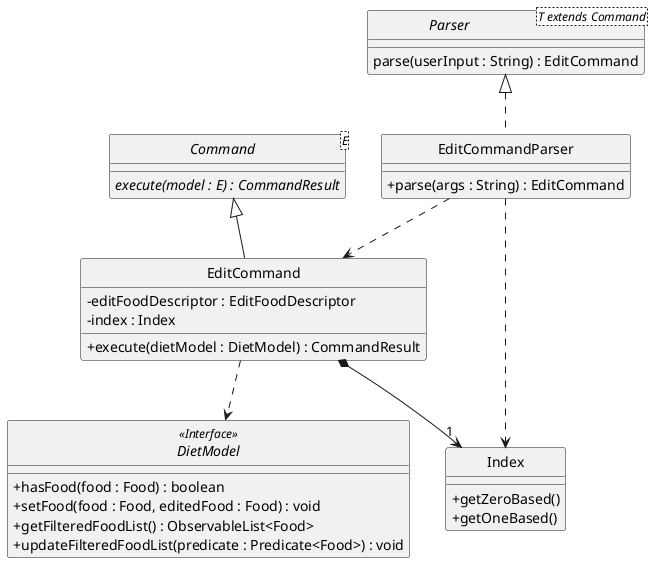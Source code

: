 @startuml
/' @author @akhilvuputuri'/
/' Got inspiration and adapted
from https://github.com/AY1920S2-CS2103T-W12-1/main/blob/master/docs/images/DeliveredClassDiagram.png '/

skinparam backgroundColor #ffffff
skinparam classAttributeIconSize 0
hide circle


class EditCommandParser implements Parser {
    /' Methods '/
    + parse(args : String) : EditCommand
}

interface Parser<T extends Command> {
    parse(userInput : String) : EditCommand
}

abstract class Command<E> {
    {abstract} execute(model : E) : CommandResult
}

class EditCommand extends Command {
    /' Fields '/
    - editFoodDescriptor : EditFoodDescriptor
    - index : Index

    /' Methods '/
    + execute(dietModel : DietModel) : CommandResult

}

interface DietModel <<Interface>> {
    + hasFood(food : Food) : boolean
    + setFood(food : Food, editedFood : Food) : void
    + getFilteredFoodList() : ObservableList<Food>
    + updateFilteredFoodList(predicate : Predicate<Food>) : void
}

class Index {
    + getZeroBased()
    + getOneBased()
}


EditCommandParser ..> EditCommand
EditCommand ..> DietModel
EditCommandParser ..> Index
EditCommand *--> "1" Index

@enduml
